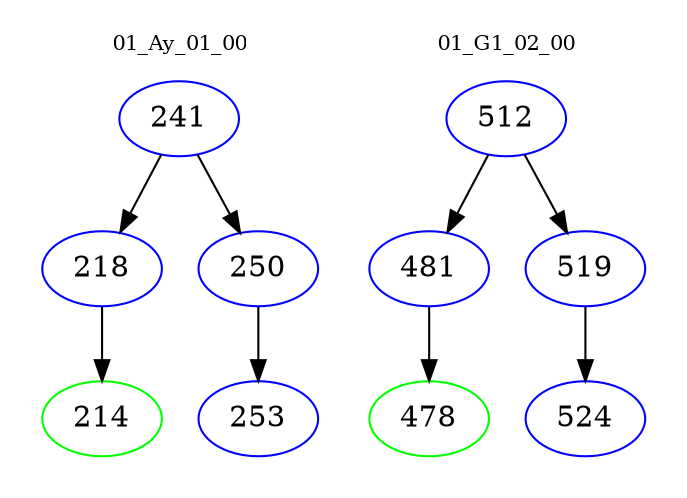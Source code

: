 digraph{
subgraph cluster_0 {
color = white
label = "01_Ay_01_00";
fontsize=10;
T0_241 [label="241", color="blue"]
T0_241 -> T0_218 [color="black"]
T0_218 [label="218", color="blue"]
T0_218 -> T0_214 [color="black"]
T0_214 [label="214", color="green"]
T0_241 -> T0_250 [color="black"]
T0_250 [label="250", color="blue"]
T0_250 -> T0_253 [color="black"]
T0_253 [label="253", color="blue"]
}
subgraph cluster_1 {
color = white
label = "01_G1_02_00";
fontsize=10;
T1_512 [label="512", color="blue"]
T1_512 -> T1_481 [color="black"]
T1_481 [label="481", color="blue"]
T1_481 -> T1_478 [color="black"]
T1_478 [label="478", color="green"]
T1_512 -> T1_519 [color="black"]
T1_519 [label="519", color="blue"]
T1_519 -> T1_524 [color="black"]
T1_524 [label="524", color="blue"]
}
}
